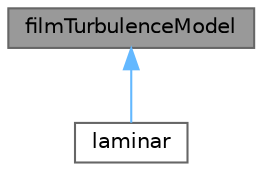digraph "filmTurbulenceModel"
{
 // LATEX_PDF_SIZE
  bgcolor="transparent";
  edge [fontname=Helvetica,fontsize=10,labelfontname=Helvetica,labelfontsize=10];
  node [fontname=Helvetica,fontsize=10,shape=box,height=0.2,width=0.4];
  Node1 [id="Node000001",label="filmTurbulenceModel",height=0.2,width=0.4,color="gray40", fillcolor="grey60", style="filled", fontcolor="black",tooltip="Base class for film turbulence models."];
  Node1 -> Node2 [id="edge1_Node000001_Node000002",dir="back",color="steelblue1",style="solid",tooltip=" "];
  Node2 [id="Node000002",label="laminar",height=0.2,width=0.4,color="gray40", fillcolor="white", style="filled",URL="$classFoam_1_1regionModels_1_1areaSurfaceFilmModels_1_1laminar.html",tooltip="Film laminar turbulence model."];
}
